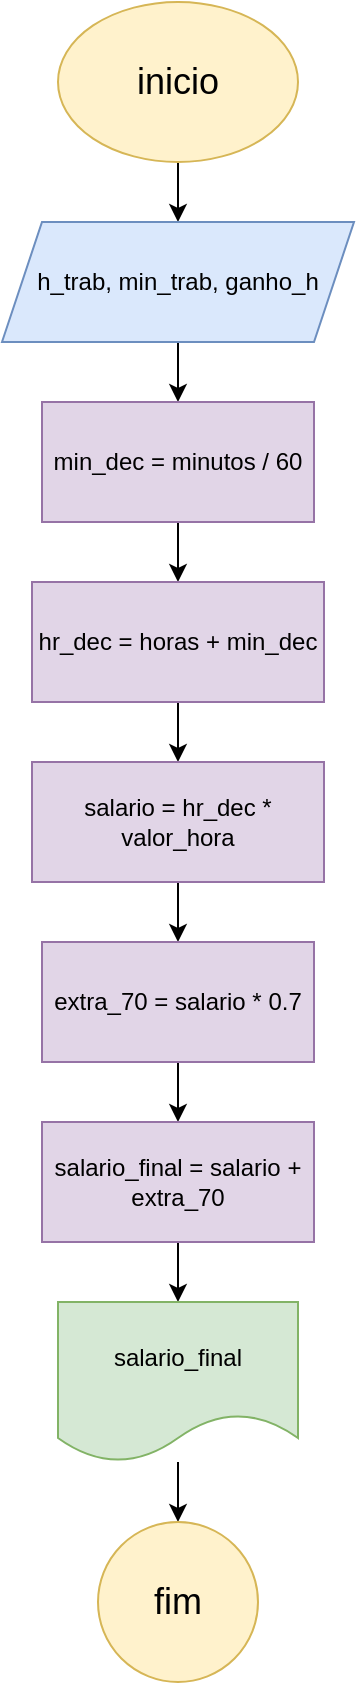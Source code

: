 <mxfile version="26.1.1">
  <diagram name="Página-1" id="PAgjlzwSektNq7Bls8Fx">
    <mxGraphModel grid="1" page="1" gridSize="10" guides="1" tooltips="1" connect="1" arrows="1" fold="1" pageScale="1" pageWidth="827" pageHeight="1169" math="0" shadow="0">
      <root>
        <mxCell id="0" />
        <mxCell id="1" parent="0" />
        <mxCell id="I76CtdrzMitVCf4OR4KY-3" value="" style="edgeStyle=orthogonalEdgeStyle;rounded=0;orthogonalLoop=1;jettySize=auto;html=1;" edge="1" parent="1" source="I76CtdrzMitVCf4OR4KY-1" target="I76CtdrzMitVCf4OR4KY-2">
          <mxGeometry relative="1" as="geometry" />
        </mxCell>
        <mxCell id="I76CtdrzMitVCf4OR4KY-1" value="&lt;font style=&quot;font-size: 18px;&quot;&gt;inicio&lt;/font&gt;" style="ellipse;whiteSpace=wrap;html=1;fillColor=#fff2cc;strokeColor=#d6b656;" vertex="1" parent="1">
          <mxGeometry x="354" y="40" width="120" height="80" as="geometry" />
        </mxCell>
        <mxCell id="I76CtdrzMitVCf4OR4KY-8" value="" style="edgeStyle=orthogonalEdgeStyle;rounded=0;orthogonalLoop=1;jettySize=auto;html=1;" edge="1" parent="1" source="I76CtdrzMitVCf4OR4KY-2" target="I76CtdrzMitVCf4OR4KY-7">
          <mxGeometry relative="1" as="geometry" />
        </mxCell>
        <mxCell id="I76CtdrzMitVCf4OR4KY-2" value="h_trab, min_trab, ganho_h" style="shape=parallelogram;perimeter=parallelogramPerimeter;whiteSpace=wrap;html=1;fixedSize=1;fillColor=#dae8fc;strokeColor=#6c8ebf;" vertex="1" parent="1">
          <mxGeometry x="326" y="150" width="176" height="60" as="geometry" />
        </mxCell>
        <mxCell id="I76CtdrzMitVCf4OR4KY-10" value="" style="edgeStyle=orthogonalEdgeStyle;rounded=0;orthogonalLoop=1;jettySize=auto;html=1;" edge="1" parent="1" source="I76CtdrzMitVCf4OR4KY-7" target="I76CtdrzMitVCf4OR4KY-9">
          <mxGeometry relative="1" as="geometry" />
        </mxCell>
        <mxCell id="I76CtdrzMitVCf4OR4KY-7" value="min_dec = minutos / 60" style="whiteSpace=wrap;html=1;fillColor=#e1d5e7;strokeColor=#9673a6;" vertex="1" parent="1">
          <mxGeometry x="346" y="240" width="136" height="60" as="geometry" />
        </mxCell>
        <mxCell id="I76CtdrzMitVCf4OR4KY-12" value="" style="edgeStyle=orthogonalEdgeStyle;rounded=0;orthogonalLoop=1;jettySize=auto;html=1;" edge="1" parent="1" source="I76CtdrzMitVCf4OR4KY-9" target="I76CtdrzMitVCf4OR4KY-11">
          <mxGeometry relative="1" as="geometry" />
        </mxCell>
        <mxCell id="I76CtdrzMitVCf4OR4KY-9" value="hr_dec = horas + min_dec" style="whiteSpace=wrap;html=1;fillColor=#e1d5e7;strokeColor=#9673a6;" vertex="1" parent="1">
          <mxGeometry x="341" y="330" width="146" height="60" as="geometry" />
        </mxCell>
        <mxCell id="I76CtdrzMitVCf4OR4KY-14" value="" style="edgeStyle=orthogonalEdgeStyle;rounded=0;orthogonalLoop=1;jettySize=auto;html=1;" edge="1" parent="1" source="I76CtdrzMitVCf4OR4KY-11" target="I76CtdrzMitVCf4OR4KY-13">
          <mxGeometry relative="1" as="geometry" />
        </mxCell>
        <mxCell id="I76CtdrzMitVCf4OR4KY-11" value="salario = hr_dec * valor_hora" style="whiteSpace=wrap;html=1;fillColor=#e1d5e7;strokeColor=#9673a6;" vertex="1" parent="1">
          <mxGeometry x="341" y="420" width="146" height="60" as="geometry" />
        </mxCell>
        <mxCell id="I76CtdrzMitVCf4OR4KY-16" value="" style="edgeStyle=orthogonalEdgeStyle;rounded=0;orthogonalLoop=1;jettySize=auto;html=1;" edge="1" parent="1" source="I76CtdrzMitVCf4OR4KY-13" target="I76CtdrzMitVCf4OR4KY-15">
          <mxGeometry relative="1" as="geometry" />
        </mxCell>
        <mxCell id="I76CtdrzMitVCf4OR4KY-13" value="extra_70 = salario * 0.7" style="whiteSpace=wrap;html=1;fillColor=#e1d5e7;strokeColor=#9673a6;" vertex="1" parent="1">
          <mxGeometry x="346" y="510" width="136" height="60" as="geometry" />
        </mxCell>
        <mxCell id="I76CtdrzMitVCf4OR4KY-18" value="" style="edgeStyle=orthogonalEdgeStyle;rounded=0;orthogonalLoop=1;jettySize=auto;html=1;" edge="1" parent="1" source="I76CtdrzMitVCf4OR4KY-15" target="I76CtdrzMitVCf4OR4KY-17">
          <mxGeometry relative="1" as="geometry" />
        </mxCell>
        <mxCell id="I76CtdrzMitVCf4OR4KY-15" value="salario_final = salario + extra_70" style="whiteSpace=wrap;html=1;fillColor=#e1d5e7;strokeColor=#9673a6;" vertex="1" parent="1">
          <mxGeometry x="346" y="600" width="136" height="60" as="geometry" />
        </mxCell>
        <mxCell id="I76CtdrzMitVCf4OR4KY-20" value="" style="edgeStyle=orthogonalEdgeStyle;rounded=0;orthogonalLoop=1;jettySize=auto;html=1;" edge="1" parent="1" source="I76CtdrzMitVCf4OR4KY-17" target="I76CtdrzMitVCf4OR4KY-19">
          <mxGeometry relative="1" as="geometry" />
        </mxCell>
        <mxCell id="I76CtdrzMitVCf4OR4KY-17" value="salario_final" style="shape=document;whiteSpace=wrap;html=1;boundedLbl=1;fillColor=#d5e8d4;strokeColor=#82b366;" vertex="1" parent="1">
          <mxGeometry x="354" y="690" width="120" height="80" as="geometry" />
        </mxCell>
        <mxCell id="I76CtdrzMitVCf4OR4KY-19" value="&lt;font style=&quot;font-size: 18px;&quot;&gt;fim&lt;/font&gt;" style="ellipse;whiteSpace=wrap;html=1;fillColor=#fff2cc;strokeColor=#d6b656;" vertex="1" parent="1">
          <mxGeometry x="374" y="800" width="80" height="80" as="geometry" />
        </mxCell>
      </root>
    </mxGraphModel>
  </diagram>
</mxfile>
